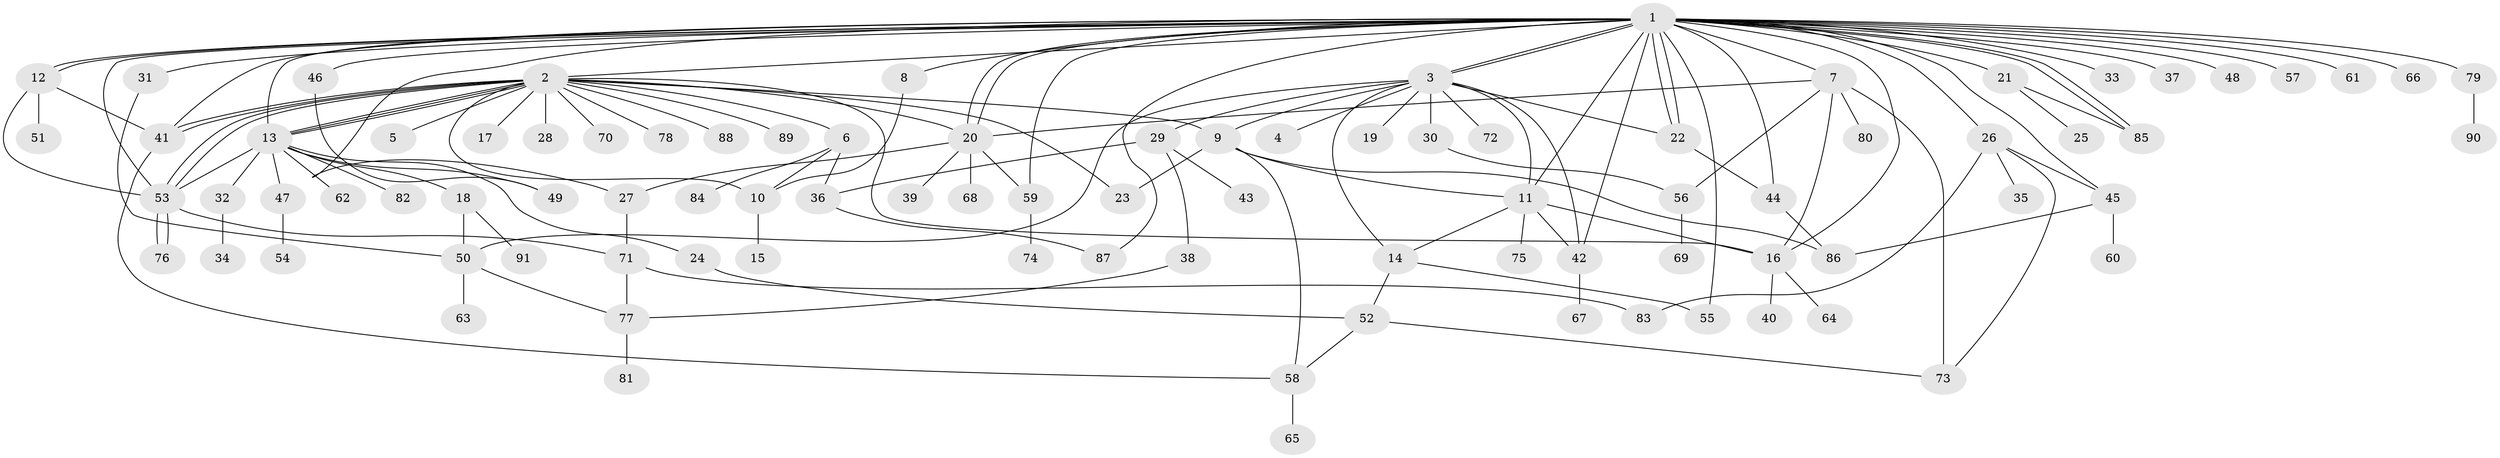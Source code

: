 // Generated by graph-tools (version 1.1) at 2025/49/03/09/25 03:49:47]
// undirected, 91 vertices, 144 edges
graph export_dot {
graph [start="1"]
  node [color=gray90,style=filled];
  1;
  2;
  3;
  4;
  5;
  6;
  7;
  8;
  9;
  10;
  11;
  12;
  13;
  14;
  15;
  16;
  17;
  18;
  19;
  20;
  21;
  22;
  23;
  24;
  25;
  26;
  27;
  28;
  29;
  30;
  31;
  32;
  33;
  34;
  35;
  36;
  37;
  38;
  39;
  40;
  41;
  42;
  43;
  44;
  45;
  46;
  47;
  48;
  49;
  50;
  51;
  52;
  53;
  54;
  55;
  56;
  57;
  58;
  59;
  60;
  61;
  62;
  63;
  64;
  65;
  66;
  67;
  68;
  69;
  70;
  71;
  72;
  73;
  74;
  75;
  76;
  77;
  78;
  79;
  80;
  81;
  82;
  83;
  84;
  85;
  86;
  87;
  88;
  89;
  90;
  91;
  1 -- 2;
  1 -- 3;
  1 -- 3;
  1 -- 7;
  1 -- 8;
  1 -- 11;
  1 -- 12;
  1 -- 12;
  1 -- 13;
  1 -- 16;
  1 -- 20;
  1 -- 20;
  1 -- 21;
  1 -- 22;
  1 -- 22;
  1 -- 26;
  1 -- 27;
  1 -- 31;
  1 -- 33;
  1 -- 37;
  1 -- 41;
  1 -- 42;
  1 -- 44;
  1 -- 45;
  1 -- 46;
  1 -- 48;
  1 -- 53;
  1 -- 55;
  1 -- 57;
  1 -- 59;
  1 -- 61;
  1 -- 66;
  1 -- 79;
  1 -- 85;
  1 -- 85;
  1 -- 87;
  2 -- 5;
  2 -- 6;
  2 -- 9;
  2 -- 10;
  2 -- 13;
  2 -- 13;
  2 -- 13;
  2 -- 16;
  2 -- 17;
  2 -- 20;
  2 -- 23;
  2 -- 28;
  2 -- 41;
  2 -- 41;
  2 -- 53;
  2 -- 53;
  2 -- 70;
  2 -- 78;
  2 -- 88;
  2 -- 89;
  3 -- 4;
  3 -- 9;
  3 -- 11;
  3 -- 14;
  3 -- 19;
  3 -- 22;
  3 -- 29;
  3 -- 30;
  3 -- 42;
  3 -- 50;
  3 -- 72;
  6 -- 10;
  6 -- 36;
  6 -- 84;
  7 -- 16;
  7 -- 20;
  7 -- 56;
  7 -- 73;
  7 -- 80;
  8 -- 10;
  9 -- 11;
  9 -- 23;
  9 -- 58;
  9 -- 86;
  10 -- 15;
  11 -- 14;
  11 -- 16;
  11 -- 42;
  11 -- 75;
  12 -- 41;
  12 -- 51;
  12 -- 53;
  13 -- 18;
  13 -- 24;
  13 -- 32;
  13 -- 47;
  13 -- 49;
  13 -- 53;
  13 -- 62;
  13 -- 82;
  14 -- 52;
  14 -- 55;
  16 -- 40;
  16 -- 64;
  18 -- 50;
  18 -- 91;
  20 -- 27;
  20 -- 39;
  20 -- 59;
  20 -- 68;
  21 -- 25;
  21 -- 85;
  22 -- 44;
  24 -- 52;
  26 -- 35;
  26 -- 45;
  26 -- 73;
  26 -- 83;
  27 -- 71;
  29 -- 36;
  29 -- 38;
  29 -- 43;
  30 -- 56;
  31 -- 50;
  32 -- 34;
  36 -- 87;
  38 -- 77;
  41 -- 58;
  42 -- 67;
  44 -- 86;
  45 -- 60;
  45 -- 86;
  46 -- 49;
  47 -- 54;
  50 -- 63;
  50 -- 77;
  52 -- 58;
  52 -- 73;
  53 -- 71;
  53 -- 76;
  53 -- 76;
  56 -- 69;
  58 -- 65;
  59 -- 74;
  71 -- 77;
  71 -- 83;
  77 -- 81;
  79 -- 90;
}

